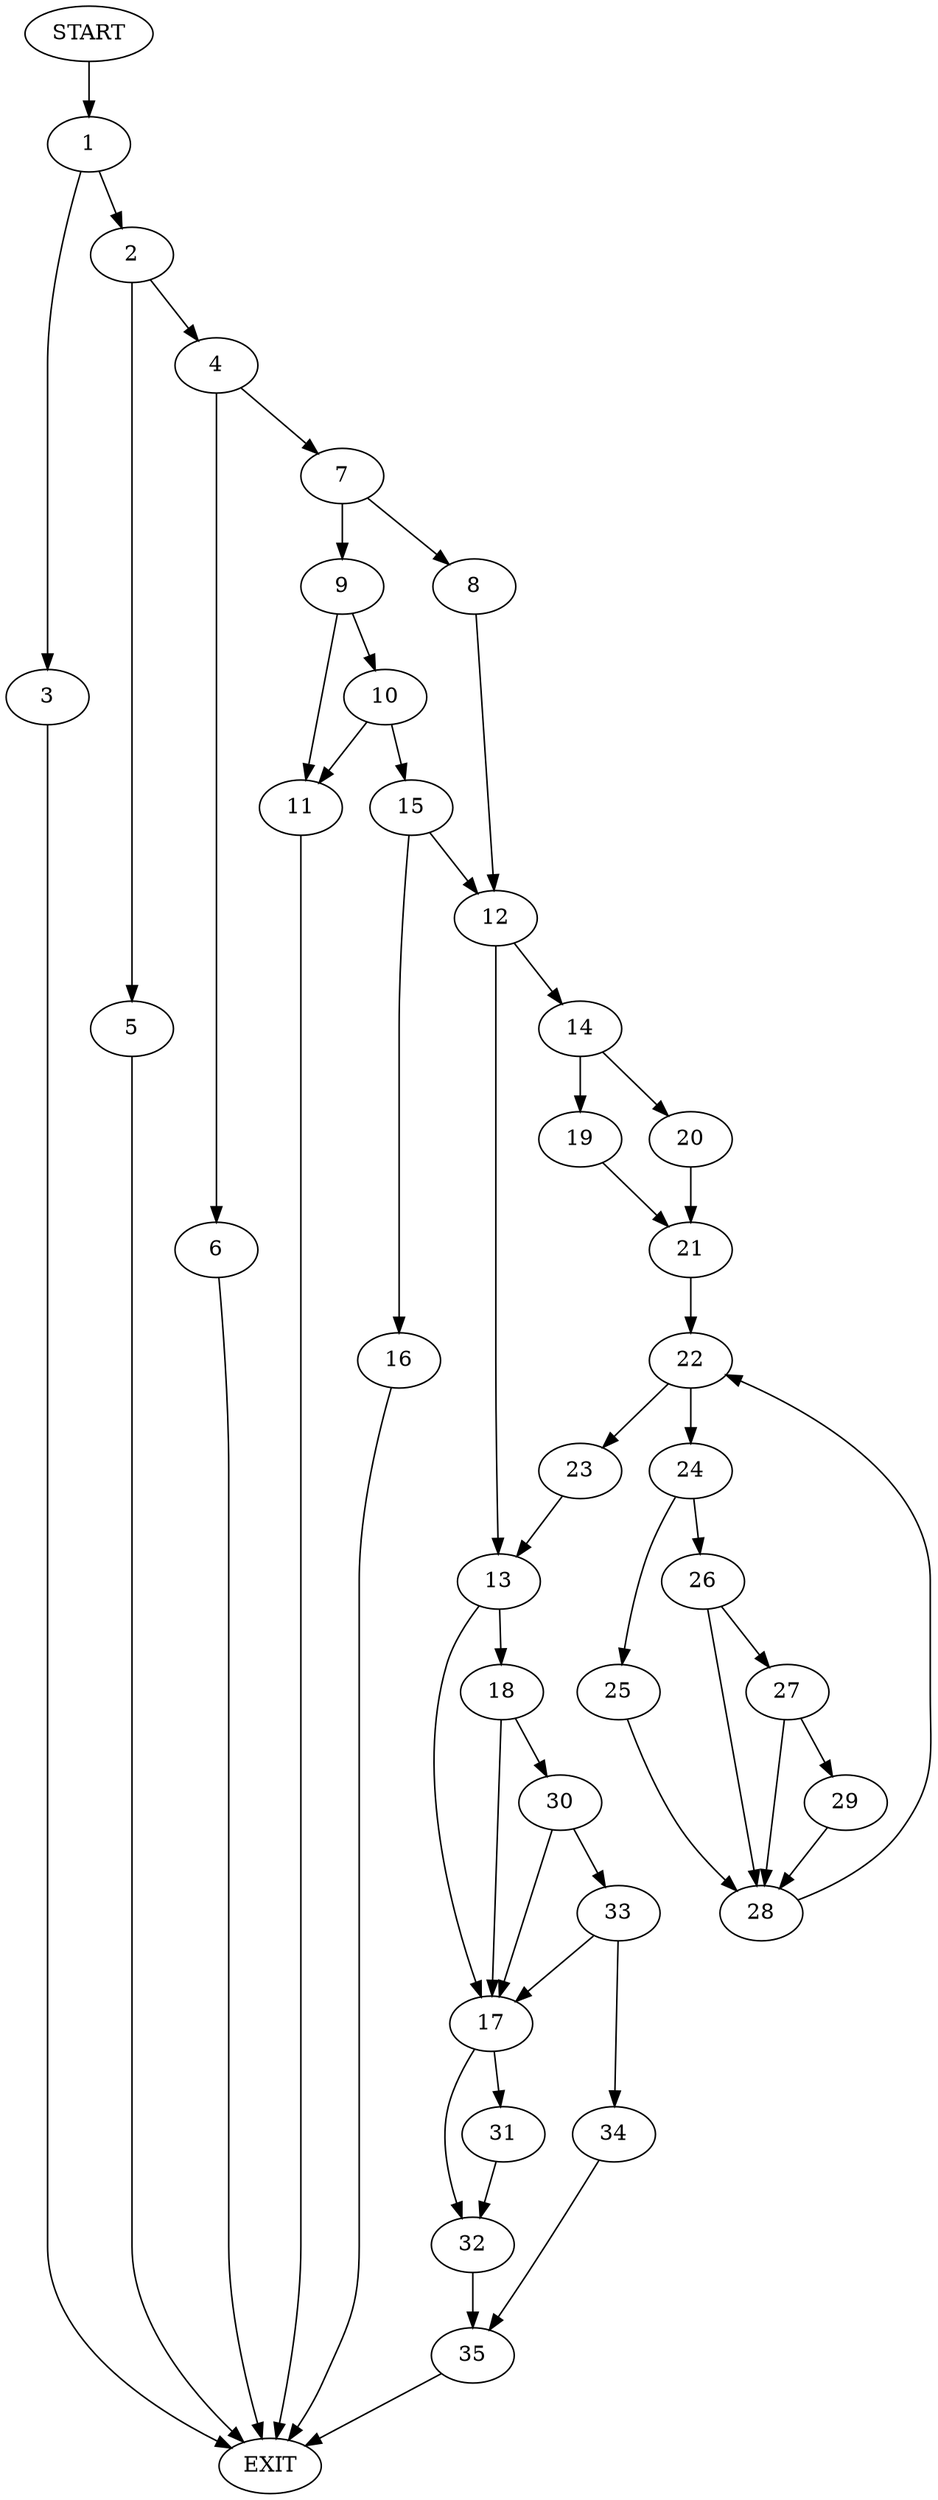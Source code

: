 digraph {
0 [label="START"]
36 [label="EXIT"]
0 -> 1
1 -> 2
1 -> 3
3 -> 36
2 -> 4
2 -> 5
4 -> 6
4 -> 7
5 -> 36
6 -> 36
7 -> 8
7 -> 9
9 -> 10
9 -> 11
8 -> 12
12 -> 13
12 -> 14
11 -> 36
10 -> 15
10 -> 11
15 -> 16
15 -> 12
16 -> 36
13 -> 17
13 -> 18
14 -> 19
14 -> 20
19 -> 21
20 -> 21
21 -> 22
22 -> 23
22 -> 24
23 -> 13
24 -> 25
24 -> 26
26 -> 27
26 -> 28
25 -> 28
28 -> 22
27 -> 28
27 -> 29
29 -> 28
18 -> 30
18 -> 17
17 -> 31
17 -> 32
30 -> 33
30 -> 17
33 -> 34
33 -> 17
34 -> 35
32 -> 35
31 -> 32
35 -> 36
}

